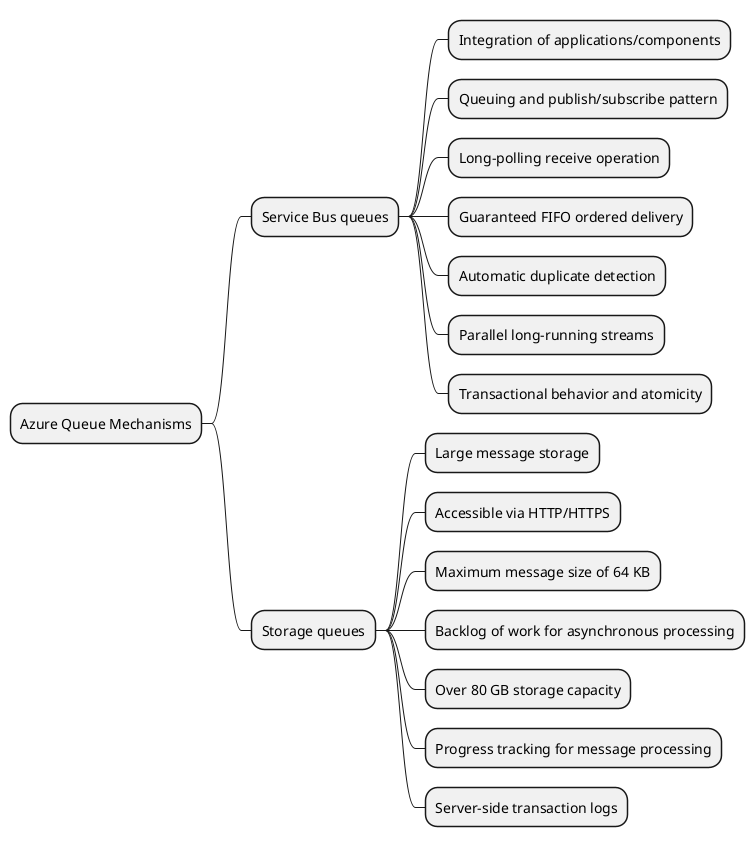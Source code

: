 @startmindmap
* Azure Queue Mechanisms
** Service Bus queues
*** Integration of applications/components
*** Queuing and publish/subscribe pattern
*** Long-polling receive operation
*** Guaranteed FIFO ordered delivery
*** Automatic duplicate detection
*** Parallel long-running streams
*** Transactional behavior and atomicity
** Storage queues
*** Large message storage
*** Accessible via HTTP/HTTPS
*** Maximum message size of 64 KB
*** Backlog of work for asynchronous processing
*** Over 80 GB storage capacity
*** Progress tracking for message processing
*** Server-side transaction logs
@endmindmap
